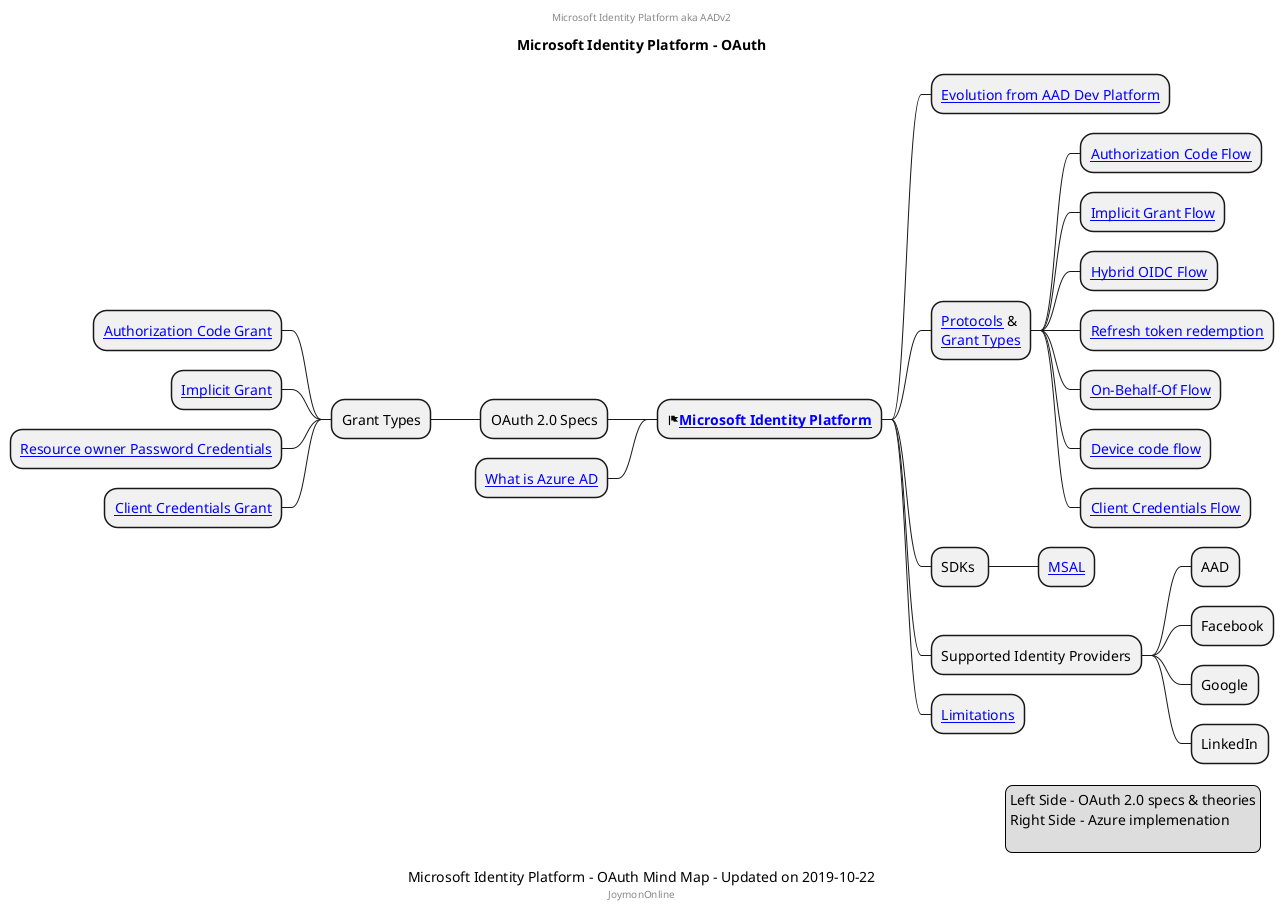 @startmindmap
caption Microsoft Identity Platform - OAuth Mind Map - Updated on 2019-10-22
title Microsoft Identity Platform - OAuth
center header
Microsoft Identity Platform aka AADv2
endheader

* <&flag><b>[[https://docs.microsoft.com/en-us/azure/active-directory/develop/ Microsoft Identity Platform]]</b>
** [[https://docs.microsoft.com/en-us/azure/active-directory/develop/about-microsoft-identity-platform Evolution from AAD Dev Platform]]
** [[https://docs.microsoft.com/en-us/azure/active-directory/develop/active-directory-v2-protocols Protocols]] & \n[[https://docs.microsoft.com/en-us/azure/active-directory/develop/authentication-scenarios Grant Types]]
*** [[https://docs.microsoft.com/en-us/azure/active-directory/develop/v2-oauth2-auth-code-flow Authorization Code Flow]]
*** [[https://docs.microsoft.com/en-us/azure/active-directory/develop/v2-oauth2-implicit-grant-flow Implicit Grant Flow]]
*** [[https://docs.microsoft.com/en-us/azure/active-directory/develop/v2-protocols-oidc#get-access-tokens Hybrid OIDC Flow]]
*** [[https://docs.microsoft.com/en-us/azure/active-directory/develop/v2-oauth2-auth-code-flow#refresh-the-access-token Refresh token redemption]]
*** [[https://docs.microsoft.com/en-us/azure/active-directory/develop/v2-oauth2-on-behalf-of-flow On-Behalf-Of Flow]]
*** [[https://docs.microsoft.com/en-us/azure/active-directory/develop/v2-oauth2-device-code Device code flow]]
*** [[https://docs.microsoft.com/en-us/azure/active-directory/develop/v2-oauth2-client-creds-grant-flow Client Credentials Flow]]
** SDKs 
*** [[https://docs.microsoft.com/en-us/azure/active-directory/develop/reference-v2-libraries MSAL]]
** Supported Identity Providers
*** AAD
*** Facebook
*** Google
*** LinkedIn
** [[https://docs.microsoft.com/en-us/azure/active-directory/develop/azure-ad-endpoint-comparison#limitations Limitations]]
left side
** OAuth 2.0 Specs
*** Grant Types
**** [[https://tools.ietf.org/html/rfc6749#page-24 Authorization Code Grant]]
**** [[https://tools.ietf.org/html/rfc6749#page-31 Implicit Grant]]
**** [[https://tools.ietf.org/html/rfc6749#page-37 Resource owner Password Credentials]]
**** [[https://tools.ietf.org/html/rfc6749#page-40 Client Credentials Grant]]
** [[https://docs.microsoft.com/en-us/azure/active-directory/fundamentals/active-directory-whatis What is Azure AD]]
center footer JoymonOnline

legend right
  Left Side - OAuth 2.0 specs & theories
  Right Side - Azure implemenation
  
endlegend

@endmindmap
